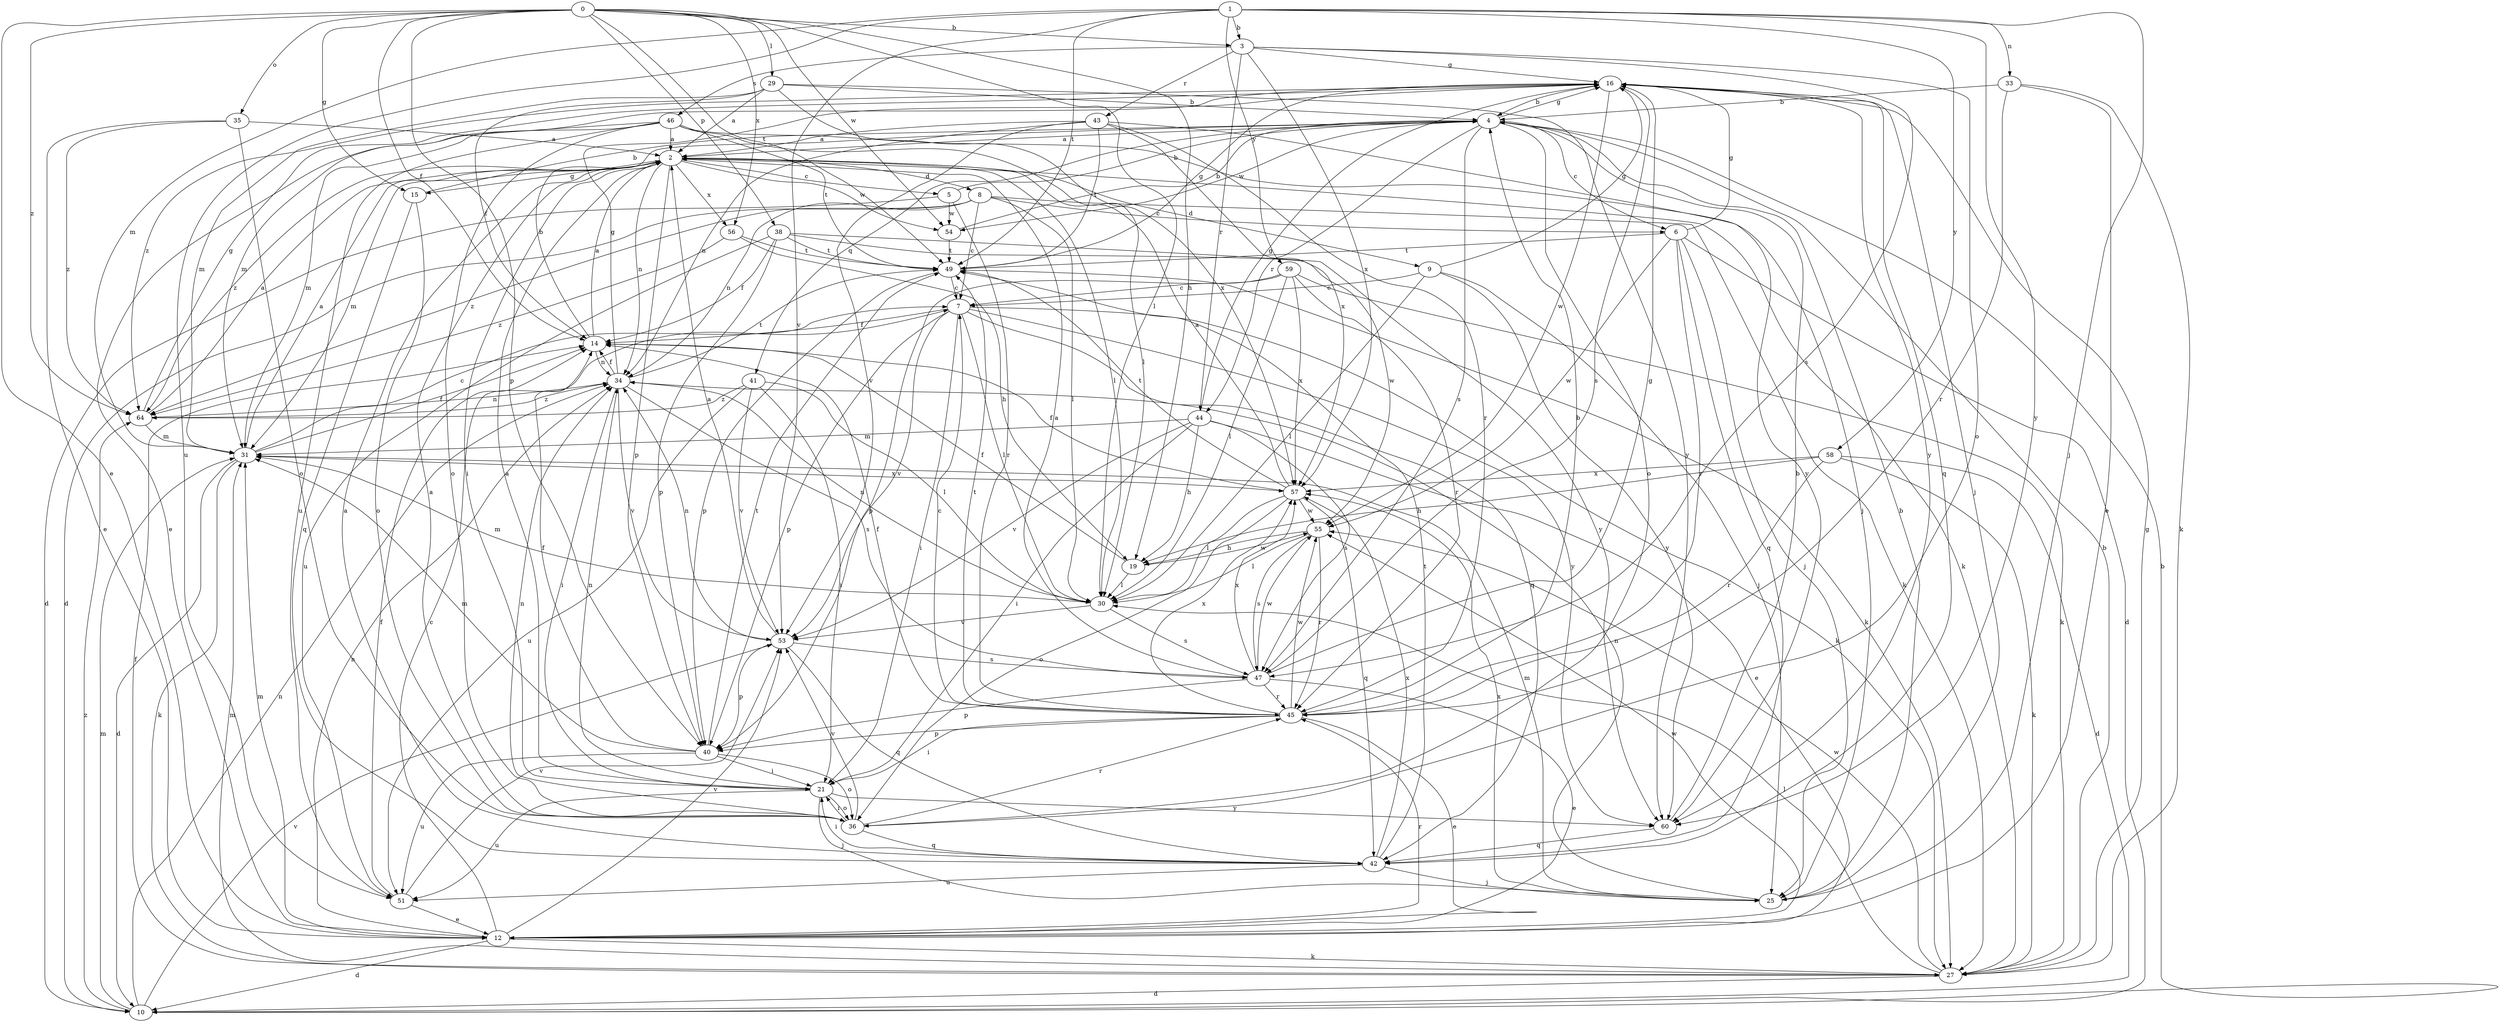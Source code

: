 strict digraph  {
0;
1;
2;
3;
4;
5;
6;
7;
8;
9;
10;
12;
14;
15;
16;
19;
21;
25;
27;
29;
30;
31;
33;
34;
35;
36;
38;
40;
41;
42;
43;
44;
45;
46;
47;
49;
51;
53;
54;
55;
56;
57;
58;
59;
60;
64;
0 -> 3  [label=b];
0 -> 12  [label=e];
0 -> 14  [label=f];
0 -> 15  [label=g];
0 -> 19  [label=h];
0 -> 29  [label=l];
0 -> 30  [label=l];
0 -> 35  [label=o];
0 -> 38  [label=p];
0 -> 40  [label=p];
0 -> 49  [label=t];
0 -> 54  [label=w];
0 -> 56  [label=x];
0 -> 64  [label=z];
1 -> 3  [label=b];
1 -> 25  [label=j];
1 -> 31  [label=m];
1 -> 33  [label=n];
1 -> 49  [label=t];
1 -> 51  [label=u];
1 -> 53  [label=v];
1 -> 58  [label=y];
1 -> 59  [label=y];
1 -> 60  [label=y];
2 -> 5  [label=c];
2 -> 8  [label=d];
2 -> 9  [label=d];
2 -> 15  [label=g];
2 -> 21  [label=i];
2 -> 27  [label=k];
2 -> 30  [label=l];
2 -> 31  [label=m];
2 -> 34  [label=n];
2 -> 40  [label=p];
2 -> 54  [label=w];
2 -> 56  [label=x];
2 -> 64  [label=z];
3 -> 16  [label=g];
3 -> 36  [label=o];
3 -> 43  [label=r];
3 -> 44  [label=r];
3 -> 46  [label=s];
3 -> 47  [label=s];
3 -> 57  [label=x];
4 -> 2  [label=a];
4 -> 6  [label=c];
4 -> 16  [label=g];
4 -> 36  [label=o];
4 -> 41  [label=q];
4 -> 44  [label=r];
4 -> 47  [label=s];
4 -> 54  [label=w];
5 -> 4  [label=b];
5 -> 10  [label=d];
5 -> 45  [label=r];
5 -> 54  [label=w];
6 -> 10  [label=d];
6 -> 16  [label=g];
6 -> 25  [label=j];
6 -> 42  [label=q];
6 -> 45  [label=r];
6 -> 49  [label=t];
6 -> 55  [label=w];
7 -> 14  [label=f];
7 -> 21  [label=i];
7 -> 27  [label=k];
7 -> 30  [label=l];
7 -> 40  [label=p];
7 -> 42  [label=q];
7 -> 53  [label=v];
7 -> 60  [label=y];
8 -> 6  [label=c];
8 -> 7  [label=c];
8 -> 10  [label=d];
8 -> 27  [label=k];
8 -> 30  [label=l];
8 -> 34  [label=n];
8 -> 64  [label=z];
9 -> 7  [label=c];
9 -> 16  [label=g];
9 -> 25  [label=j];
9 -> 30  [label=l];
9 -> 60  [label=y];
10 -> 4  [label=b];
10 -> 31  [label=m];
10 -> 34  [label=n];
10 -> 53  [label=v];
10 -> 64  [label=z];
12 -> 7  [label=c];
12 -> 10  [label=d];
12 -> 27  [label=k];
12 -> 31  [label=m];
12 -> 34  [label=n];
12 -> 45  [label=r];
12 -> 53  [label=v];
12 -> 55  [label=w];
14 -> 2  [label=a];
14 -> 4  [label=b];
14 -> 34  [label=n];
15 -> 4  [label=b];
15 -> 36  [label=o];
15 -> 42  [label=q];
16 -> 4  [label=b];
16 -> 25  [label=j];
16 -> 31  [label=m];
16 -> 42  [label=q];
16 -> 47  [label=s];
16 -> 55  [label=w];
16 -> 60  [label=y];
16 -> 64  [label=z];
19 -> 14  [label=f];
19 -> 30  [label=l];
19 -> 55  [label=w];
21 -> 2  [label=a];
21 -> 25  [label=j];
21 -> 34  [label=n];
21 -> 36  [label=o];
21 -> 51  [label=u];
21 -> 60  [label=y];
25 -> 4  [label=b];
25 -> 31  [label=m];
25 -> 34  [label=n];
25 -> 57  [label=x];
27 -> 4  [label=b];
27 -> 10  [label=d];
27 -> 14  [label=f];
27 -> 16  [label=g];
27 -> 30  [label=l];
27 -> 31  [label=m];
27 -> 55  [label=w];
29 -> 2  [label=a];
29 -> 4  [label=b];
29 -> 14  [label=f];
29 -> 31  [label=m];
29 -> 57  [label=x];
29 -> 60  [label=y];
30 -> 31  [label=m];
30 -> 34  [label=n];
30 -> 47  [label=s];
30 -> 53  [label=v];
31 -> 2  [label=a];
31 -> 7  [label=c];
31 -> 10  [label=d];
31 -> 14  [label=f];
31 -> 27  [label=k];
31 -> 57  [label=x];
33 -> 4  [label=b];
33 -> 12  [label=e];
33 -> 27  [label=k];
33 -> 45  [label=r];
34 -> 14  [label=f];
34 -> 16  [label=g];
34 -> 21  [label=i];
34 -> 47  [label=s];
34 -> 49  [label=t];
34 -> 53  [label=v];
34 -> 64  [label=z];
35 -> 2  [label=a];
35 -> 12  [label=e];
35 -> 36  [label=o];
35 -> 64  [label=z];
36 -> 2  [label=a];
36 -> 21  [label=i];
36 -> 34  [label=n];
36 -> 42  [label=q];
36 -> 45  [label=r];
36 -> 53  [label=v];
38 -> 14  [label=f];
38 -> 40  [label=p];
38 -> 49  [label=t];
38 -> 51  [label=u];
38 -> 55  [label=w];
38 -> 60  [label=y];
40 -> 14  [label=f];
40 -> 21  [label=i];
40 -> 31  [label=m];
40 -> 36  [label=o];
40 -> 49  [label=t];
40 -> 51  [label=u];
41 -> 21  [label=i];
41 -> 30  [label=l];
41 -> 51  [label=u];
41 -> 53  [label=v];
41 -> 64  [label=z];
42 -> 2  [label=a];
42 -> 21  [label=i];
42 -> 25  [label=j];
42 -> 49  [label=t];
42 -> 51  [label=u];
42 -> 57  [label=x];
43 -> 2  [label=a];
43 -> 34  [label=n];
43 -> 45  [label=r];
43 -> 49  [label=t];
43 -> 53  [label=v];
43 -> 57  [label=x];
43 -> 60  [label=y];
44 -> 12  [label=e];
44 -> 16  [label=g];
44 -> 19  [label=h];
44 -> 21  [label=i];
44 -> 31  [label=m];
44 -> 47  [label=s];
44 -> 53  [label=v];
45 -> 4  [label=b];
45 -> 7  [label=c];
45 -> 12  [label=e];
45 -> 14  [label=f];
45 -> 21  [label=i];
45 -> 40  [label=p];
45 -> 49  [label=t];
45 -> 55  [label=w];
45 -> 57  [label=x];
46 -> 2  [label=a];
46 -> 12  [label=e];
46 -> 25  [label=j];
46 -> 30  [label=l];
46 -> 31  [label=m];
46 -> 36  [label=o];
46 -> 49  [label=t];
46 -> 51  [label=u];
47 -> 2  [label=a];
47 -> 12  [label=e];
47 -> 16  [label=g];
47 -> 40  [label=p];
47 -> 45  [label=r];
47 -> 55  [label=w];
47 -> 57  [label=x];
49 -> 7  [label=c];
49 -> 16  [label=g];
49 -> 27  [label=k];
49 -> 40  [label=p];
51 -> 12  [label=e];
51 -> 14  [label=f];
51 -> 53  [label=v];
53 -> 2  [label=a];
53 -> 34  [label=n];
53 -> 40  [label=p];
53 -> 42  [label=q];
53 -> 47  [label=s];
54 -> 4  [label=b];
54 -> 49  [label=t];
55 -> 19  [label=h];
55 -> 30  [label=l];
55 -> 45  [label=r];
55 -> 47  [label=s];
56 -> 19  [label=h];
56 -> 49  [label=t];
56 -> 64  [label=z];
57 -> 2  [label=a];
57 -> 14  [label=f];
57 -> 30  [label=l];
57 -> 36  [label=o];
57 -> 42  [label=q];
57 -> 49  [label=t];
57 -> 55  [label=w];
58 -> 10  [label=d];
58 -> 19  [label=h];
58 -> 27  [label=k];
58 -> 45  [label=r];
58 -> 57  [label=x];
59 -> 7  [label=c];
59 -> 27  [label=k];
59 -> 30  [label=l];
59 -> 40  [label=p];
59 -> 45  [label=r];
59 -> 57  [label=x];
60 -> 4  [label=b];
60 -> 42  [label=q];
64 -> 2  [label=a];
64 -> 16  [label=g];
64 -> 31  [label=m];
64 -> 34  [label=n];
}
